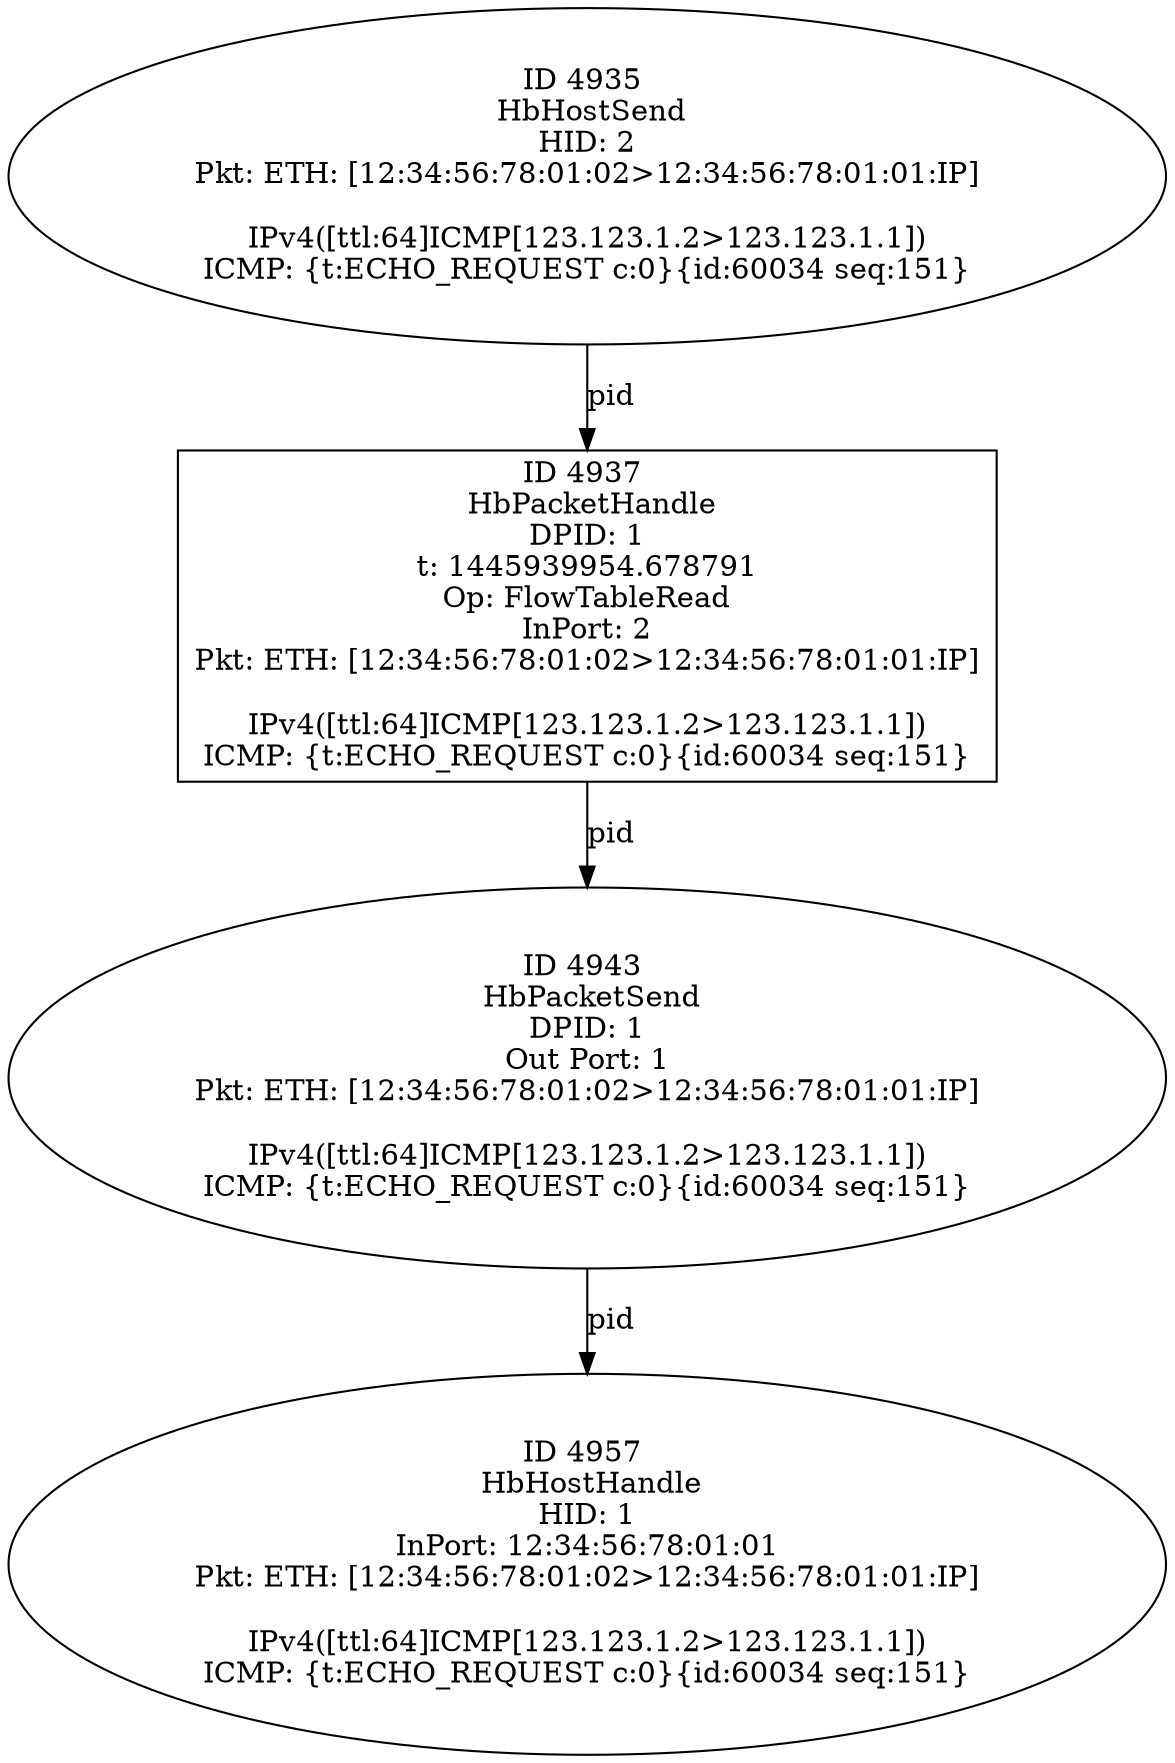 strict digraph G {
4937 [shape=box, event=<hb_events.HbPacketHandle object at 0x108834c50>, label="ID 4937 
 HbPacketHandle
DPID: 1
t: 1445939954.678791
Op: FlowTableRead
InPort: 2
Pkt: ETH: [12:34:56:78:01:02>12:34:56:78:01:01:IP]

IPv4([ttl:64]ICMP[123.123.1.2>123.123.1.1])
ICMP: {t:ECHO_REQUEST c:0}{id:60034 seq:151}"];
4935 [shape=oval, event=<hb_events.HbHostSend object at 0x108834990>, label="ID 4935 
 HbHostSend
HID: 2
Pkt: ETH: [12:34:56:78:01:02>12:34:56:78:01:01:IP]

IPv4([ttl:64]ICMP[123.123.1.2>123.123.1.1])
ICMP: {t:ECHO_REQUEST c:0}{id:60034 seq:151}"];
4957 [shape=oval, event=<hb_events.HbHostHandle object at 0x1088419d0>, label="ID 4957 
 HbHostHandle
HID: 1
InPort: 12:34:56:78:01:01
Pkt: ETH: [12:34:56:78:01:02>12:34:56:78:01:01:IP]

IPv4([ttl:64]ICMP[123.123.1.2>123.123.1.1])
ICMP: {t:ECHO_REQUEST c:0}{id:60034 seq:151}"];
4943 [shape=oval, event=<hb_events.HbPacketSend object at 0x108841250>, label="ID 4943 
 HbPacketSend
DPID: 1
Out Port: 1
Pkt: ETH: [12:34:56:78:01:02>12:34:56:78:01:01:IP]

IPv4([ttl:64]ICMP[123.123.1.2>123.123.1.1])
ICMP: {t:ECHO_REQUEST c:0}{id:60034 seq:151}"];
4937 -> 4943  [rel=pid, label=pid];
4943 -> 4957  [rel=pid, label=pid];
4935 -> 4937  [rel=pid, label=pid];
}
